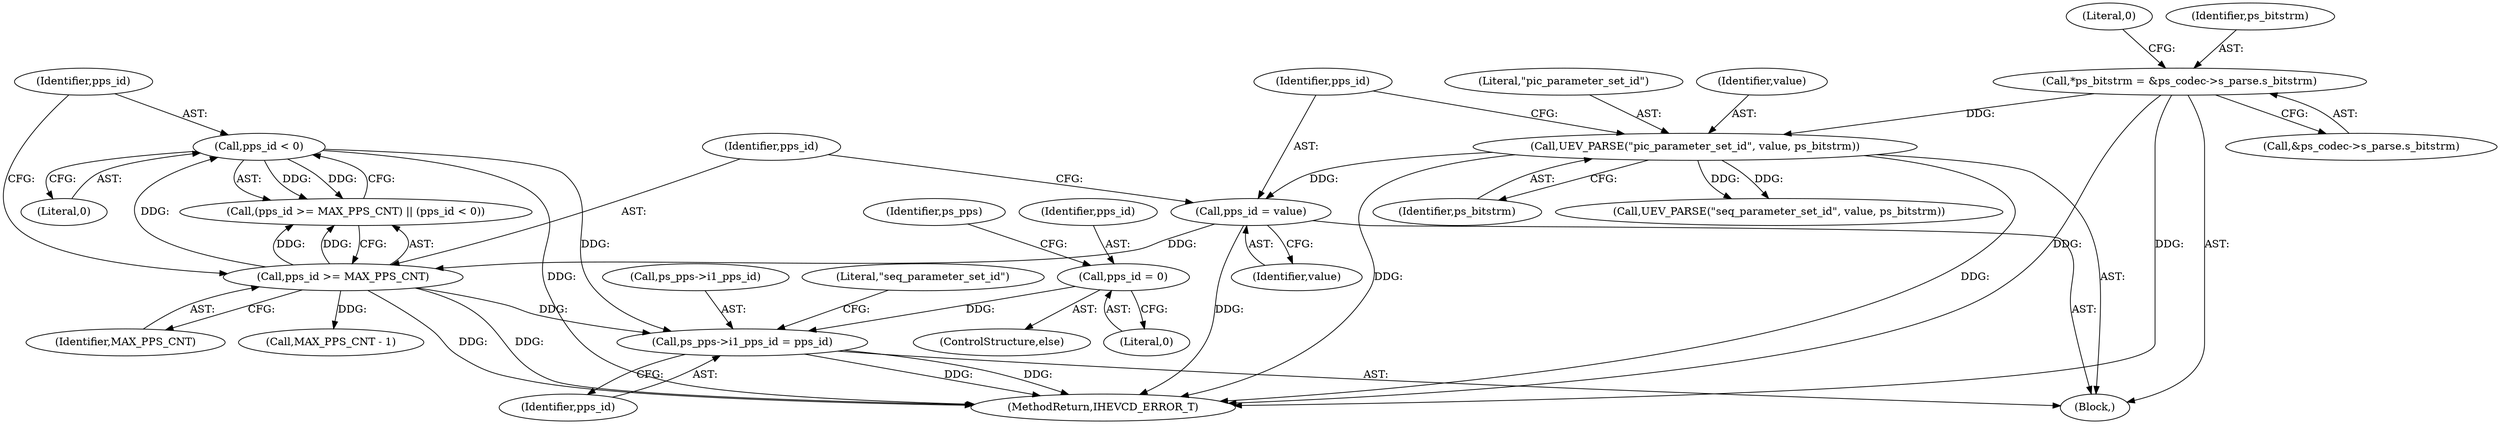 digraph "0_Android_ebaa71da6362c497310377df509651974401d258@pointer" {
"1000175" [label="(Call,ps_pps->i1_pps_id = pps_id)"];
"1000150" [label="(Call,pps_id < 0)"];
"1000147" [label="(Call,pps_id >= MAX_PPS_CNT)"];
"1000142" [label="(Call,pps_id = value)"];
"1000138" [label="(Call,UEV_PARSE(\"pic_parameter_set_id\", value, ps_bitstrm))"];
"1000122" [label="(Call,*ps_bitstrm = &ps_codec->s_parse.s_bitstrm)"];
"1000161" [label="(Call,pps_id = 0)"];
"1000163" [label="(Literal,0)"];
"1000161" [label="(Call,pps_id = 0)"];
"1000132" [label="(Literal,0)"];
"1000123" [label="(Identifier,ps_bitstrm)"];
"1000139" [label="(Literal,\"pic_parameter_set_id\")"];
"1000149" [label="(Identifier,MAX_PPS_CNT)"];
"1000142" [label="(Call,pps_id = value)"];
"1000979" [label="(MethodReturn,IHEVCD_ERROR_T)"];
"1000110" [label="(Block,)"];
"1000152" [label="(Literal,0)"];
"1000151" [label="(Identifier,pps_id)"];
"1000179" [label="(Identifier,pps_id)"];
"1000181" [label="(Literal,\"seq_parameter_set_id\")"];
"1000124" [label="(Call,&ps_codec->s_parse.s_bitstrm)"];
"1000160" [label="(ControlStructure,else)"];
"1000162" [label="(Identifier,pps_id)"];
"1000144" [label="(Identifier,value)"];
"1000150" [label="(Call,pps_id < 0)"];
"1000143" [label="(Identifier,pps_id)"];
"1000147" [label="(Call,pps_id >= MAX_PPS_CNT)"];
"1000122" [label="(Call,*ps_bitstrm = &ps_codec->s_parse.s_bitstrm)"];
"1000180" [label="(Call,UEV_PARSE(\"seq_parameter_set_id\", value, ps_bitstrm))"];
"1000176" [label="(Call,ps_pps->i1_pps_id)"];
"1000146" [label="(Call,(pps_id >= MAX_PPS_CNT) || (pps_id < 0))"];
"1000148" [label="(Identifier,pps_id)"];
"1000138" [label="(Call,UEV_PARSE(\"pic_parameter_set_id\", value, ps_bitstrm))"];
"1000165" [label="(Identifier,ps_pps)"];
"1000172" [label="(Call,MAX_PPS_CNT - 1)"];
"1000175" [label="(Call,ps_pps->i1_pps_id = pps_id)"];
"1000141" [label="(Identifier,ps_bitstrm)"];
"1000140" [label="(Identifier,value)"];
"1000175" -> "1000110"  [label="AST: "];
"1000175" -> "1000179"  [label="CFG: "];
"1000176" -> "1000175"  [label="AST: "];
"1000179" -> "1000175"  [label="AST: "];
"1000181" -> "1000175"  [label="CFG: "];
"1000175" -> "1000979"  [label="DDG: "];
"1000175" -> "1000979"  [label="DDG: "];
"1000150" -> "1000175"  [label="DDG: "];
"1000147" -> "1000175"  [label="DDG: "];
"1000161" -> "1000175"  [label="DDG: "];
"1000150" -> "1000146"  [label="AST: "];
"1000150" -> "1000152"  [label="CFG: "];
"1000151" -> "1000150"  [label="AST: "];
"1000152" -> "1000150"  [label="AST: "];
"1000146" -> "1000150"  [label="CFG: "];
"1000150" -> "1000979"  [label="DDG: "];
"1000150" -> "1000146"  [label="DDG: "];
"1000150" -> "1000146"  [label="DDG: "];
"1000147" -> "1000150"  [label="DDG: "];
"1000147" -> "1000146"  [label="AST: "];
"1000147" -> "1000149"  [label="CFG: "];
"1000148" -> "1000147"  [label="AST: "];
"1000149" -> "1000147"  [label="AST: "];
"1000151" -> "1000147"  [label="CFG: "];
"1000146" -> "1000147"  [label="CFG: "];
"1000147" -> "1000979"  [label="DDG: "];
"1000147" -> "1000979"  [label="DDG: "];
"1000147" -> "1000146"  [label="DDG: "];
"1000147" -> "1000146"  [label="DDG: "];
"1000142" -> "1000147"  [label="DDG: "];
"1000147" -> "1000172"  [label="DDG: "];
"1000142" -> "1000110"  [label="AST: "];
"1000142" -> "1000144"  [label="CFG: "];
"1000143" -> "1000142"  [label="AST: "];
"1000144" -> "1000142"  [label="AST: "];
"1000148" -> "1000142"  [label="CFG: "];
"1000142" -> "1000979"  [label="DDG: "];
"1000138" -> "1000142"  [label="DDG: "];
"1000138" -> "1000110"  [label="AST: "];
"1000138" -> "1000141"  [label="CFG: "];
"1000139" -> "1000138"  [label="AST: "];
"1000140" -> "1000138"  [label="AST: "];
"1000141" -> "1000138"  [label="AST: "];
"1000143" -> "1000138"  [label="CFG: "];
"1000138" -> "1000979"  [label="DDG: "];
"1000138" -> "1000979"  [label="DDG: "];
"1000122" -> "1000138"  [label="DDG: "];
"1000138" -> "1000180"  [label="DDG: "];
"1000138" -> "1000180"  [label="DDG: "];
"1000122" -> "1000110"  [label="AST: "];
"1000122" -> "1000124"  [label="CFG: "];
"1000123" -> "1000122"  [label="AST: "];
"1000124" -> "1000122"  [label="AST: "];
"1000132" -> "1000122"  [label="CFG: "];
"1000122" -> "1000979"  [label="DDG: "];
"1000122" -> "1000979"  [label="DDG: "];
"1000161" -> "1000160"  [label="AST: "];
"1000161" -> "1000163"  [label="CFG: "];
"1000162" -> "1000161"  [label="AST: "];
"1000163" -> "1000161"  [label="AST: "];
"1000165" -> "1000161"  [label="CFG: "];
}
